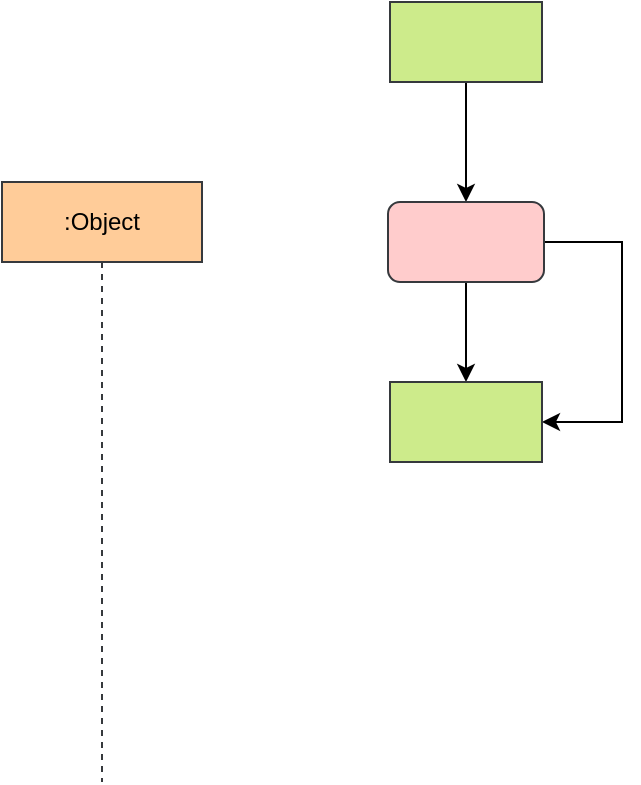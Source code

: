 <mxfile version="20.8.18" type="github">
  <diagram name="第 1 页" id="pdzEVK6jUSFTT0wO8p9g">
    <mxGraphModel dx="937" dy="545" grid="1" gridSize="10" guides="1" tooltips="1" connect="1" arrows="1" fold="1" page="1" pageScale="1" pageWidth="827" pageHeight="1169" math="0" shadow="0">
      <root>
        <mxCell id="0" />
        <mxCell id="1" parent="0" />
        <mxCell id="8hFpuAEKn-PCfv81IIOs-8" style="edgeStyle=orthogonalEdgeStyle;rounded=0;orthogonalLoop=1;jettySize=auto;html=1;exitX=0.5;exitY=1;exitDx=0;exitDy=0;entryX=0.5;entryY=0;entryDx=0;entryDy=0;" edge="1" parent="1" source="8hFpuAEKn-PCfv81IIOs-1" target="8hFpuAEKn-PCfv81IIOs-6">
          <mxGeometry relative="1" as="geometry" />
        </mxCell>
        <mxCell id="8hFpuAEKn-PCfv81IIOs-1" value="" style="rounded=0;whiteSpace=wrap;html=1;fontSize=16;fillColor=#cdeb8b;strokeColor=#36393d;" vertex="1" parent="1">
          <mxGeometry x="324" y="40" width="76" height="40" as="geometry" />
        </mxCell>
        <mxCell id="8hFpuAEKn-PCfv81IIOs-3" value=":Object" style="shape=umlLifeline;perimeter=lifelinePerimeter;whiteSpace=wrap;html=1;container=0;dropTarget=0;collapsible=0;recursiveResize=0;outlineConnect=0;portConstraint=eastwest;newEdgeStyle={&quot;edgeStyle&quot;:&quot;elbowEdgeStyle&quot;,&quot;elbow&quot;:&quot;vertical&quot;,&quot;curved&quot;:0,&quot;rounded&quot;:0};fillColor=#ffcc99;strokeColor=#36393d;" vertex="1" parent="1">
          <mxGeometry x="130" y="130" width="100" height="300" as="geometry" />
        </mxCell>
        <mxCell id="8hFpuAEKn-PCfv81IIOs-13" style="edgeStyle=orthogonalEdgeStyle;rounded=0;orthogonalLoop=1;jettySize=auto;html=1;exitX=0.5;exitY=1;exitDx=0;exitDy=0;entryX=0.5;entryY=0;entryDx=0;entryDy=0;" edge="1" parent="1" source="8hFpuAEKn-PCfv81IIOs-6" target="8hFpuAEKn-PCfv81IIOs-10">
          <mxGeometry relative="1" as="geometry" />
        </mxCell>
        <mxCell id="8hFpuAEKn-PCfv81IIOs-14" style="edgeStyle=orthogonalEdgeStyle;rounded=0;orthogonalLoop=1;jettySize=auto;html=1;exitX=1;exitY=0.5;exitDx=0;exitDy=0;entryX=1;entryY=0.5;entryDx=0;entryDy=0;" edge="1" parent="1" source="8hFpuAEKn-PCfv81IIOs-6" target="8hFpuAEKn-PCfv81IIOs-10">
          <mxGeometry relative="1" as="geometry">
            <Array as="points">
              <mxPoint x="440" y="160" />
              <mxPoint x="440" y="250" />
            </Array>
          </mxGeometry>
        </mxCell>
        <mxCell id="8hFpuAEKn-PCfv81IIOs-6" value="" style="rounded=1;whiteSpace=wrap;html=1;fillColor=#ffcccc;strokeColor=#36393d;" vertex="1" parent="1">
          <mxGeometry x="323" y="140" width="78" height="40" as="geometry" />
        </mxCell>
        <mxCell id="8hFpuAEKn-PCfv81IIOs-10" value="" style="rounded=0;whiteSpace=wrap;html=1;fontSize=16;fillColor=#cdeb8b;strokeColor=#36393d;" vertex="1" parent="1">
          <mxGeometry x="324" y="230" width="76" height="40" as="geometry" />
        </mxCell>
      </root>
    </mxGraphModel>
  </diagram>
</mxfile>
